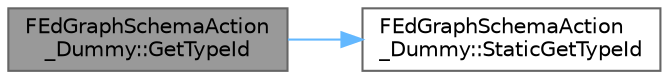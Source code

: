 digraph "FEdGraphSchemaAction_Dummy::GetTypeId"
{
 // INTERACTIVE_SVG=YES
 // LATEX_PDF_SIZE
  bgcolor="transparent";
  edge [fontname=Helvetica,fontsize=10,labelfontname=Helvetica,labelfontsize=10];
  node [fontname=Helvetica,fontsize=10,shape=box,height=0.2,width=0.4];
  rankdir="LR";
  Node1 [id="Node000001",label="FEdGraphSchemaAction\l_Dummy::GetTypeId",height=0.2,width=0.4,color="gray40", fillcolor="grey60", style="filled", fontcolor="black",tooltip=" "];
  Node1 -> Node2 [id="edge1_Node000001_Node000002",color="steelblue1",style="solid",tooltip=" "];
  Node2 [id="Node000002",label="FEdGraphSchemaAction\l_Dummy::StaticGetTypeId",height=0.2,width=0.4,color="grey40", fillcolor="white", style="filled",URL="$d3/dda/structFEdGraphSchemaAction__Dummy.html#aa8da0818e316906d61edb00481cd9a94",tooltip=" "];
}
